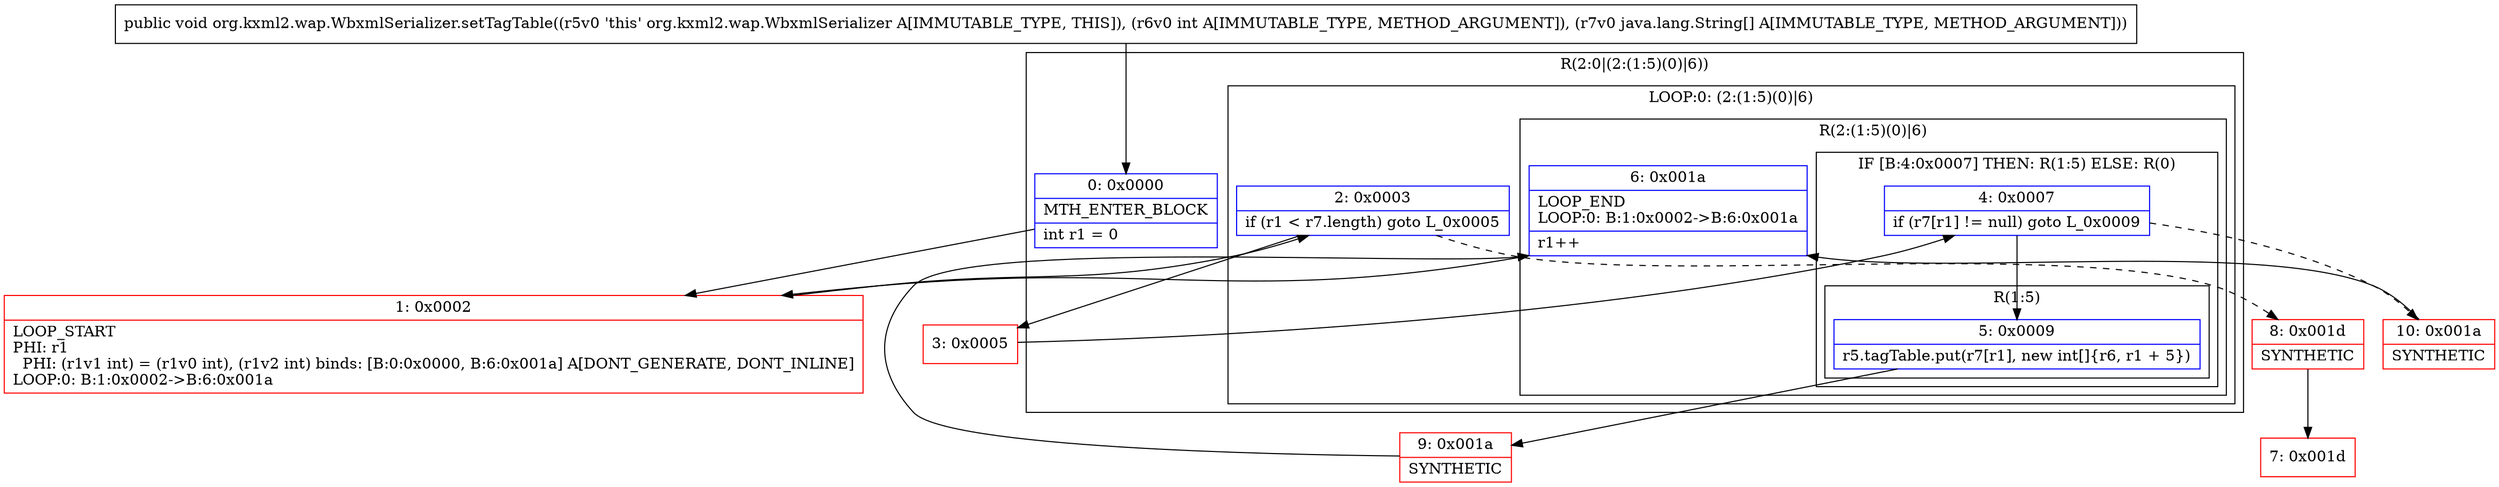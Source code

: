digraph "CFG fororg.kxml2.wap.WbxmlSerializer.setTagTable(I[Ljava\/lang\/String;)V" {
subgraph cluster_Region_163272143 {
label = "R(2:0|(2:(1:5)(0)|6))";
node [shape=record,color=blue];
Node_0 [shape=record,label="{0\:\ 0x0000|MTH_ENTER_BLOCK\l|int r1 = 0\l}"];
subgraph cluster_LoopRegion_69631950 {
label = "LOOP:0: (2:(1:5)(0)|6)";
node [shape=record,color=blue];
Node_2 [shape=record,label="{2\:\ 0x0003|if (r1 \< r7.length) goto L_0x0005\l}"];
subgraph cluster_Region_1050903144 {
label = "R(2:(1:5)(0)|6)";
node [shape=record,color=blue];
subgraph cluster_IfRegion_296276202 {
label = "IF [B:4:0x0007] THEN: R(1:5) ELSE: R(0)";
node [shape=record,color=blue];
Node_4 [shape=record,label="{4\:\ 0x0007|if (r7[r1] != null) goto L_0x0009\l}"];
subgraph cluster_Region_1122957885 {
label = "R(1:5)";
node [shape=record,color=blue];
Node_5 [shape=record,label="{5\:\ 0x0009|r5.tagTable.put(r7[r1], new int[]\{r6, r1 + 5\})\l}"];
}
subgraph cluster_Region_374996218 {
label = "R(0)";
node [shape=record,color=blue];
}
}
Node_6 [shape=record,label="{6\:\ 0x001a|LOOP_END\lLOOP:0: B:1:0x0002\-\>B:6:0x001a\l|r1++\l}"];
}
}
}
Node_1 [shape=record,color=red,label="{1\:\ 0x0002|LOOP_START\lPHI: r1 \l  PHI: (r1v1 int) = (r1v0 int), (r1v2 int) binds: [B:0:0x0000, B:6:0x001a] A[DONT_GENERATE, DONT_INLINE]\lLOOP:0: B:1:0x0002\-\>B:6:0x001a\l}"];
Node_3 [shape=record,color=red,label="{3\:\ 0x0005}"];
Node_7 [shape=record,color=red,label="{7\:\ 0x001d}"];
Node_8 [shape=record,color=red,label="{8\:\ 0x001d|SYNTHETIC\l}"];
Node_9 [shape=record,color=red,label="{9\:\ 0x001a|SYNTHETIC\l}"];
Node_10 [shape=record,color=red,label="{10\:\ 0x001a|SYNTHETIC\l}"];
MethodNode[shape=record,label="{public void org.kxml2.wap.WbxmlSerializer.setTagTable((r5v0 'this' org.kxml2.wap.WbxmlSerializer A[IMMUTABLE_TYPE, THIS]), (r6v0 int A[IMMUTABLE_TYPE, METHOD_ARGUMENT]), (r7v0 java.lang.String[] A[IMMUTABLE_TYPE, METHOD_ARGUMENT])) }"];
MethodNode -> Node_0;
Node_0 -> Node_1;
Node_2 -> Node_3;
Node_2 -> Node_8[style=dashed];
Node_4 -> Node_5;
Node_4 -> Node_10[style=dashed];
Node_5 -> Node_9;
Node_6 -> Node_1;
Node_1 -> Node_2;
Node_3 -> Node_4;
Node_8 -> Node_7;
Node_9 -> Node_6;
Node_10 -> Node_6;
}

